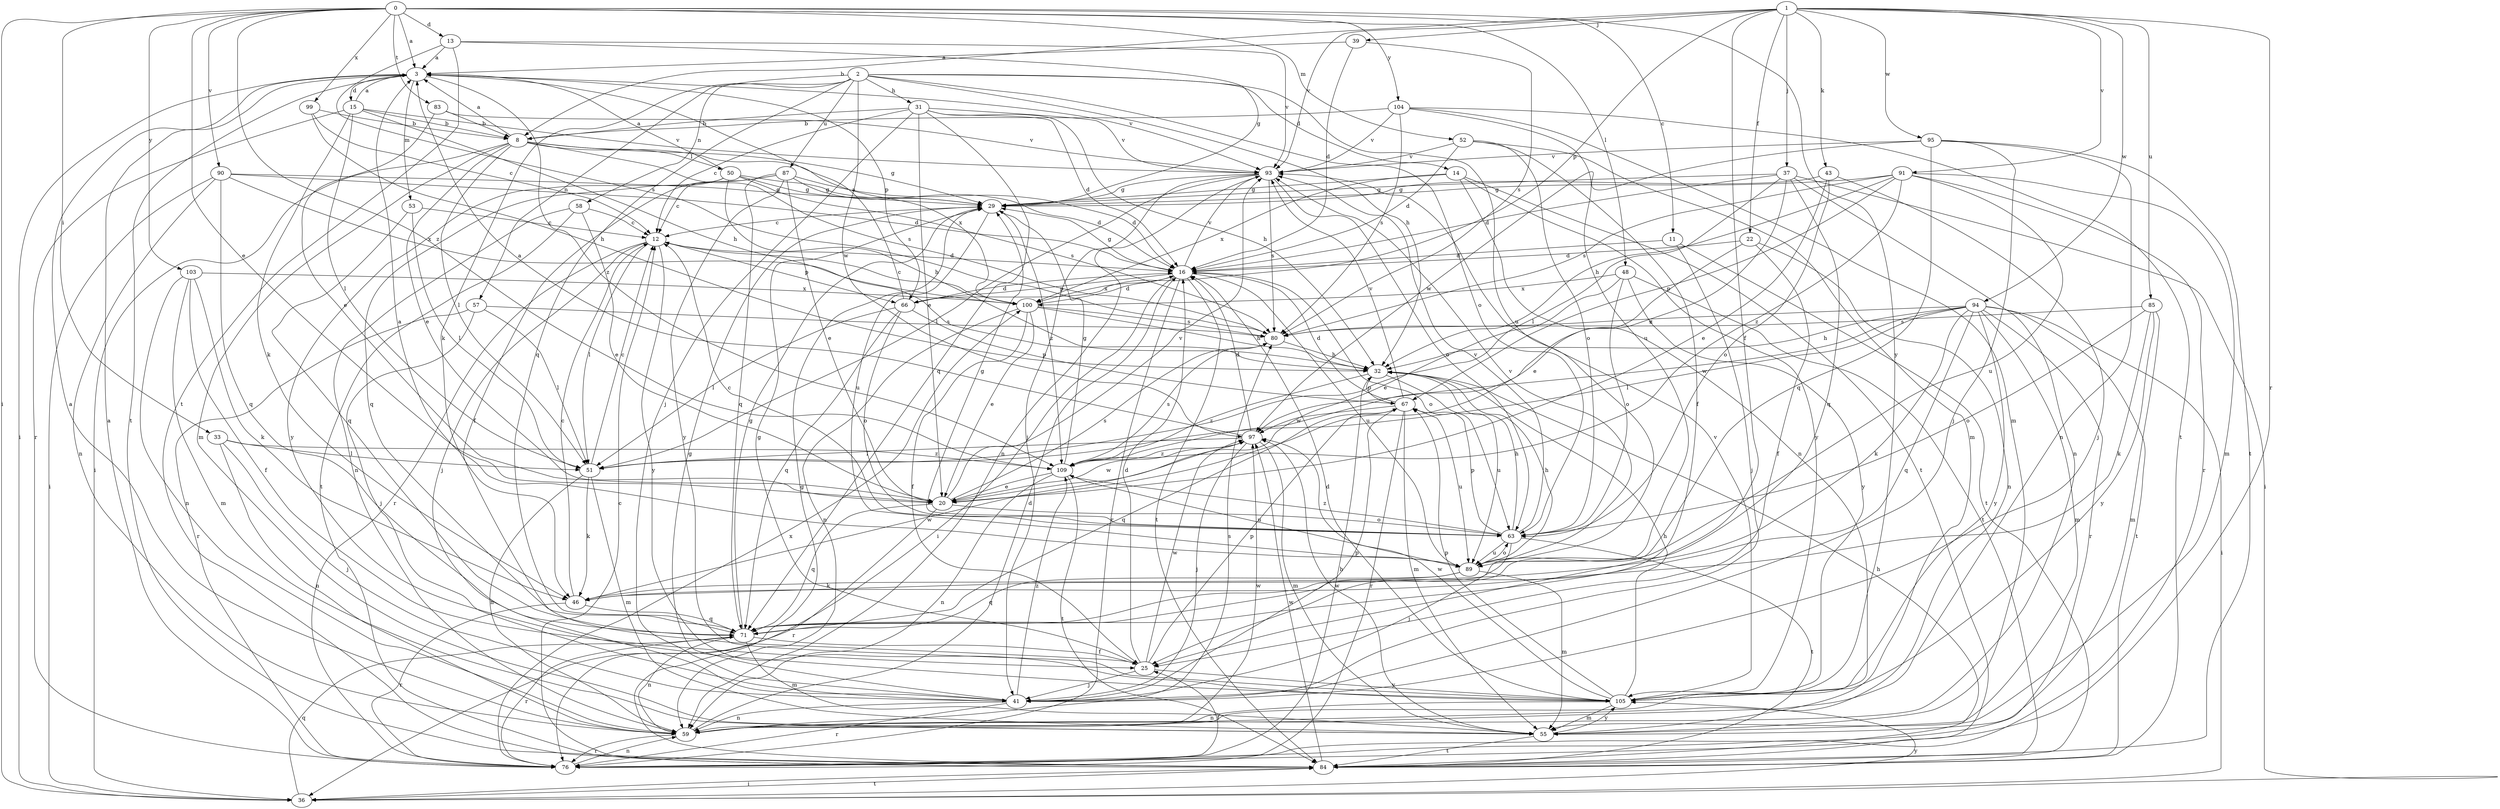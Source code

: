 strict digraph  {
0;
1;
2;
3;
8;
11;
12;
13;
14;
15;
16;
20;
22;
25;
29;
31;
32;
33;
36;
37;
39;
41;
43;
46;
48;
50;
51;
52;
53;
55;
57;
58;
59;
63;
66;
67;
71;
76;
80;
83;
84;
85;
87;
89;
90;
91;
93;
94;
95;
97;
99;
100;
103;
104;
105;
109;
0 -> 3  [label=a];
0 -> 11  [label=c];
0 -> 13  [label=d];
0 -> 20  [label=e];
0 -> 33  [label=i];
0 -> 36  [label=i];
0 -> 48  [label=l];
0 -> 52  [label=m];
0 -> 83  [label=t];
0 -> 90  [label=v];
0 -> 99  [label=x];
0 -> 103  [label=y];
0 -> 104  [label=y];
0 -> 105  [label=y];
0 -> 109  [label=z];
1 -> 8  [label=b];
1 -> 22  [label=f];
1 -> 25  [label=f];
1 -> 37  [label=j];
1 -> 39  [label=j];
1 -> 43  [label=k];
1 -> 66  [label=p];
1 -> 76  [label=r];
1 -> 85  [label=u];
1 -> 91  [label=v];
1 -> 93  [label=v];
1 -> 94  [label=w];
1 -> 95  [label=w];
2 -> 14  [label=d];
2 -> 31  [label=h];
2 -> 32  [label=h];
2 -> 46  [label=k];
2 -> 57  [label=n];
2 -> 58  [label=n];
2 -> 63  [label=o];
2 -> 71  [label=q];
2 -> 87  [label=u];
2 -> 89  [label=u];
2 -> 97  [label=w];
3 -> 15  [label=d];
3 -> 36  [label=i];
3 -> 53  [label=m];
3 -> 66  [label=p];
3 -> 84  [label=t];
3 -> 93  [label=v];
3 -> 109  [label=z];
8 -> 3  [label=a];
8 -> 20  [label=e];
8 -> 29  [label=g];
8 -> 36  [label=i];
8 -> 50  [label=l];
8 -> 51  [label=l];
8 -> 55  [label=m];
8 -> 80  [label=s];
8 -> 100  [label=x];
11 -> 16  [label=d];
11 -> 41  [label=j];
11 -> 84  [label=t];
12 -> 16  [label=d];
12 -> 41  [label=j];
12 -> 51  [label=l];
12 -> 66  [label=p];
12 -> 76  [label=r];
12 -> 105  [label=y];
13 -> 3  [label=a];
13 -> 29  [label=g];
13 -> 80  [label=s];
13 -> 84  [label=t];
13 -> 93  [label=v];
14 -> 29  [label=g];
14 -> 59  [label=n];
14 -> 84  [label=t];
14 -> 100  [label=x];
14 -> 105  [label=y];
15 -> 3  [label=a];
15 -> 8  [label=b];
15 -> 32  [label=h];
15 -> 46  [label=k];
15 -> 51  [label=l];
15 -> 76  [label=r];
15 -> 93  [label=v];
16 -> 29  [label=g];
16 -> 36  [label=i];
16 -> 63  [label=o];
16 -> 66  [label=p];
16 -> 76  [label=r];
16 -> 84  [label=t];
16 -> 89  [label=u];
16 -> 93  [label=v];
16 -> 100  [label=x];
20 -> 63  [label=o];
20 -> 71  [label=q];
20 -> 76  [label=r];
20 -> 80  [label=s];
20 -> 93  [label=v];
20 -> 97  [label=w];
22 -> 16  [label=d];
22 -> 20  [label=e];
22 -> 25  [label=f];
22 -> 59  [label=n];
25 -> 16  [label=d];
25 -> 29  [label=g];
25 -> 41  [label=j];
25 -> 67  [label=p];
25 -> 97  [label=w];
25 -> 105  [label=y];
29 -> 12  [label=c];
29 -> 89  [label=u];
29 -> 109  [label=z];
31 -> 8  [label=b];
31 -> 12  [label=c];
31 -> 16  [label=d];
31 -> 20  [label=e];
31 -> 32  [label=h];
31 -> 41  [label=j];
31 -> 71  [label=q];
31 -> 93  [label=v];
32 -> 67  [label=p];
32 -> 89  [label=u];
32 -> 109  [label=z];
33 -> 41  [label=j];
33 -> 51  [label=l];
33 -> 59  [label=n];
33 -> 109  [label=z];
36 -> 71  [label=q];
36 -> 84  [label=t];
36 -> 105  [label=y];
37 -> 16  [label=d];
37 -> 29  [label=g];
37 -> 36  [label=i];
37 -> 51  [label=l];
37 -> 59  [label=n];
37 -> 71  [label=q];
37 -> 109  [label=z];
39 -> 3  [label=a];
39 -> 16  [label=d];
39 -> 80  [label=s];
41 -> 29  [label=g];
41 -> 59  [label=n];
41 -> 67  [label=p];
41 -> 76  [label=r];
41 -> 109  [label=z];
43 -> 20  [label=e];
43 -> 29  [label=g];
43 -> 41  [label=j];
43 -> 63  [label=o];
46 -> 12  [label=c];
46 -> 71  [label=q];
46 -> 76  [label=r];
46 -> 97  [label=w];
48 -> 20  [label=e];
48 -> 63  [label=o];
48 -> 84  [label=t];
48 -> 100  [label=x];
48 -> 105  [label=y];
50 -> 3  [label=a];
50 -> 16  [label=d];
50 -> 29  [label=g];
50 -> 32  [label=h];
50 -> 71  [label=q];
50 -> 80  [label=s];
50 -> 105  [label=y];
51 -> 12  [label=c];
51 -> 46  [label=k];
51 -> 55  [label=m];
51 -> 59  [label=n];
52 -> 16  [label=d];
52 -> 25  [label=f];
52 -> 55  [label=m];
52 -> 63  [label=o];
52 -> 93  [label=v];
53 -> 12  [label=c];
53 -> 51  [label=l];
53 -> 71  [label=q];
55 -> 84  [label=t];
55 -> 97  [label=w];
55 -> 105  [label=y];
57 -> 41  [label=j];
57 -> 51  [label=l];
57 -> 76  [label=r];
57 -> 80  [label=s];
58 -> 12  [label=c];
58 -> 20  [label=e];
58 -> 59  [label=n];
58 -> 84  [label=t];
59 -> 3  [label=a];
59 -> 16  [label=d];
59 -> 76  [label=r];
59 -> 80  [label=s];
59 -> 97  [label=w];
63 -> 12  [label=c];
63 -> 29  [label=g];
63 -> 32  [label=h];
63 -> 41  [label=j];
63 -> 67  [label=p];
63 -> 84  [label=t];
63 -> 89  [label=u];
63 -> 93  [label=v];
63 -> 109  [label=z];
66 -> 3  [label=a];
66 -> 16  [label=d];
66 -> 51  [label=l];
66 -> 63  [label=o];
66 -> 67  [label=p];
66 -> 71  [label=q];
67 -> 16  [label=d];
67 -> 55  [label=m];
67 -> 71  [label=q];
67 -> 76  [label=r];
67 -> 89  [label=u];
67 -> 93  [label=v];
67 -> 97  [label=w];
71 -> 25  [label=f];
71 -> 29  [label=g];
71 -> 55  [label=m];
71 -> 59  [label=n];
71 -> 76  [label=r];
76 -> 3  [label=a];
76 -> 25  [label=f];
76 -> 32  [label=h];
76 -> 59  [label=n];
76 -> 100  [label=x];
80 -> 32  [label=h];
83 -> 8  [label=b];
83 -> 20  [label=e];
83 -> 93  [label=v];
84 -> 12  [label=c];
84 -> 29  [label=g];
84 -> 32  [label=h];
84 -> 36  [label=i];
84 -> 97  [label=w];
85 -> 46  [label=k];
85 -> 55  [label=m];
85 -> 63  [label=o];
85 -> 80  [label=s];
85 -> 105  [label=y];
87 -> 12  [label=c];
87 -> 16  [label=d];
87 -> 20  [label=e];
87 -> 25  [label=f];
87 -> 29  [label=g];
87 -> 71  [label=q];
87 -> 105  [label=y];
89 -> 3  [label=a];
89 -> 32  [label=h];
89 -> 46  [label=k];
89 -> 55  [label=m];
89 -> 63  [label=o];
89 -> 71  [label=q];
89 -> 93  [label=v];
90 -> 16  [label=d];
90 -> 29  [label=g];
90 -> 36  [label=i];
90 -> 59  [label=n];
90 -> 71  [label=q];
90 -> 100  [label=x];
91 -> 29  [label=g];
91 -> 32  [label=h];
91 -> 55  [label=m];
91 -> 67  [label=p];
91 -> 76  [label=r];
91 -> 80  [label=s];
91 -> 89  [label=u];
91 -> 109  [label=z];
93 -> 29  [label=g];
93 -> 41  [label=j];
93 -> 51  [label=l];
93 -> 59  [label=n];
93 -> 63  [label=o];
93 -> 80  [label=s];
94 -> 32  [label=h];
94 -> 36  [label=i];
94 -> 46  [label=k];
94 -> 51  [label=l];
94 -> 55  [label=m];
94 -> 71  [label=q];
94 -> 76  [label=r];
94 -> 80  [label=s];
94 -> 84  [label=t];
94 -> 97  [label=w];
94 -> 105  [label=y];
95 -> 41  [label=j];
95 -> 59  [label=n];
95 -> 71  [label=q];
95 -> 84  [label=t];
95 -> 93  [label=v];
95 -> 97  [label=w];
97 -> 3  [label=a];
97 -> 16  [label=d];
97 -> 41  [label=j];
97 -> 51  [label=l];
97 -> 55  [label=m];
97 -> 109  [label=z];
99 -> 8  [label=b];
99 -> 12  [label=c];
99 -> 32  [label=h];
100 -> 12  [label=c];
100 -> 16  [label=d];
100 -> 20  [label=e];
100 -> 25  [label=f];
100 -> 32  [label=h];
100 -> 59  [label=n];
100 -> 80  [label=s];
103 -> 25  [label=f];
103 -> 46  [label=k];
103 -> 55  [label=m];
103 -> 59  [label=n];
103 -> 100  [label=x];
104 -> 8  [label=b];
104 -> 55  [label=m];
104 -> 80  [label=s];
104 -> 84  [label=t];
104 -> 89  [label=u];
104 -> 93  [label=v];
105 -> 16  [label=d];
105 -> 32  [label=h];
105 -> 55  [label=m];
105 -> 59  [label=n];
105 -> 67  [label=p];
105 -> 93  [label=v];
105 -> 97  [label=w];
109 -> 20  [label=e];
109 -> 29  [label=g];
109 -> 59  [label=n];
109 -> 80  [label=s];
109 -> 84  [label=t];
109 -> 89  [label=u];
}

